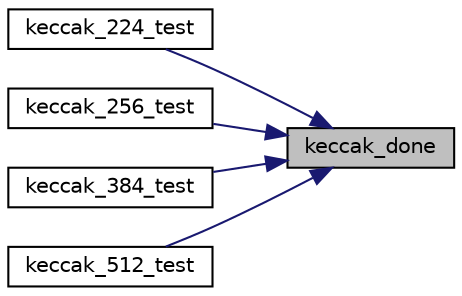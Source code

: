 digraph "keccak_done"
{
 // LATEX_PDF_SIZE
  edge [fontname="Helvetica",fontsize="10",labelfontname="Helvetica",labelfontsize="10"];
  node [fontname="Helvetica",fontsize="10",shape=record];
  rankdir="RL";
  Node18 [label="keccak_done",height=0.2,width=0.4,color="black", fillcolor="grey75", style="filled", fontcolor="black",tooltip=" "];
  Node18 -> Node19 [dir="back",color="midnightblue",fontsize="10",style="solid"];
  Node19 [label="keccak_224_test",height=0.2,width=0.4,color="black", fillcolor="white", style="filled",URL="$sha3__test_8c.html#abbe20bf64ded7367985637fe50b79bf6",tooltip=" "];
  Node18 -> Node20 [dir="back",color="midnightblue",fontsize="10",style="solid"];
  Node20 [label="keccak_256_test",height=0.2,width=0.4,color="black", fillcolor="white", style="filled",URL="$sha3__test_8c.html#ae239a7f95920b29d1f93a1fa8a243e1f",tooltip=" "];
  Node18 -> Node21 [dir="back",color="midnightblue",fontsize="10",style="solid"];
  Node21 [label="keccak_384_test",height=0.2,width=0.4,color="black", fillcolor="white", style="filled",URL="$sha3__test_8c.html#a90630c908fb0ac0a009c63152d56f0a0",tooltip=" "];
  Node18 -> Node22 [dir="back",color="midnightblue",fontsize="10",style="solid"];
  Node22 [label="keccak_512_test",height=0.2,width=0.4,color="black", fillcolor="white", style="filled",URL="$sha3__test_8c.html#a47fd72744c16de6a8c777d52f63f0879",tooltip=" "];
}
